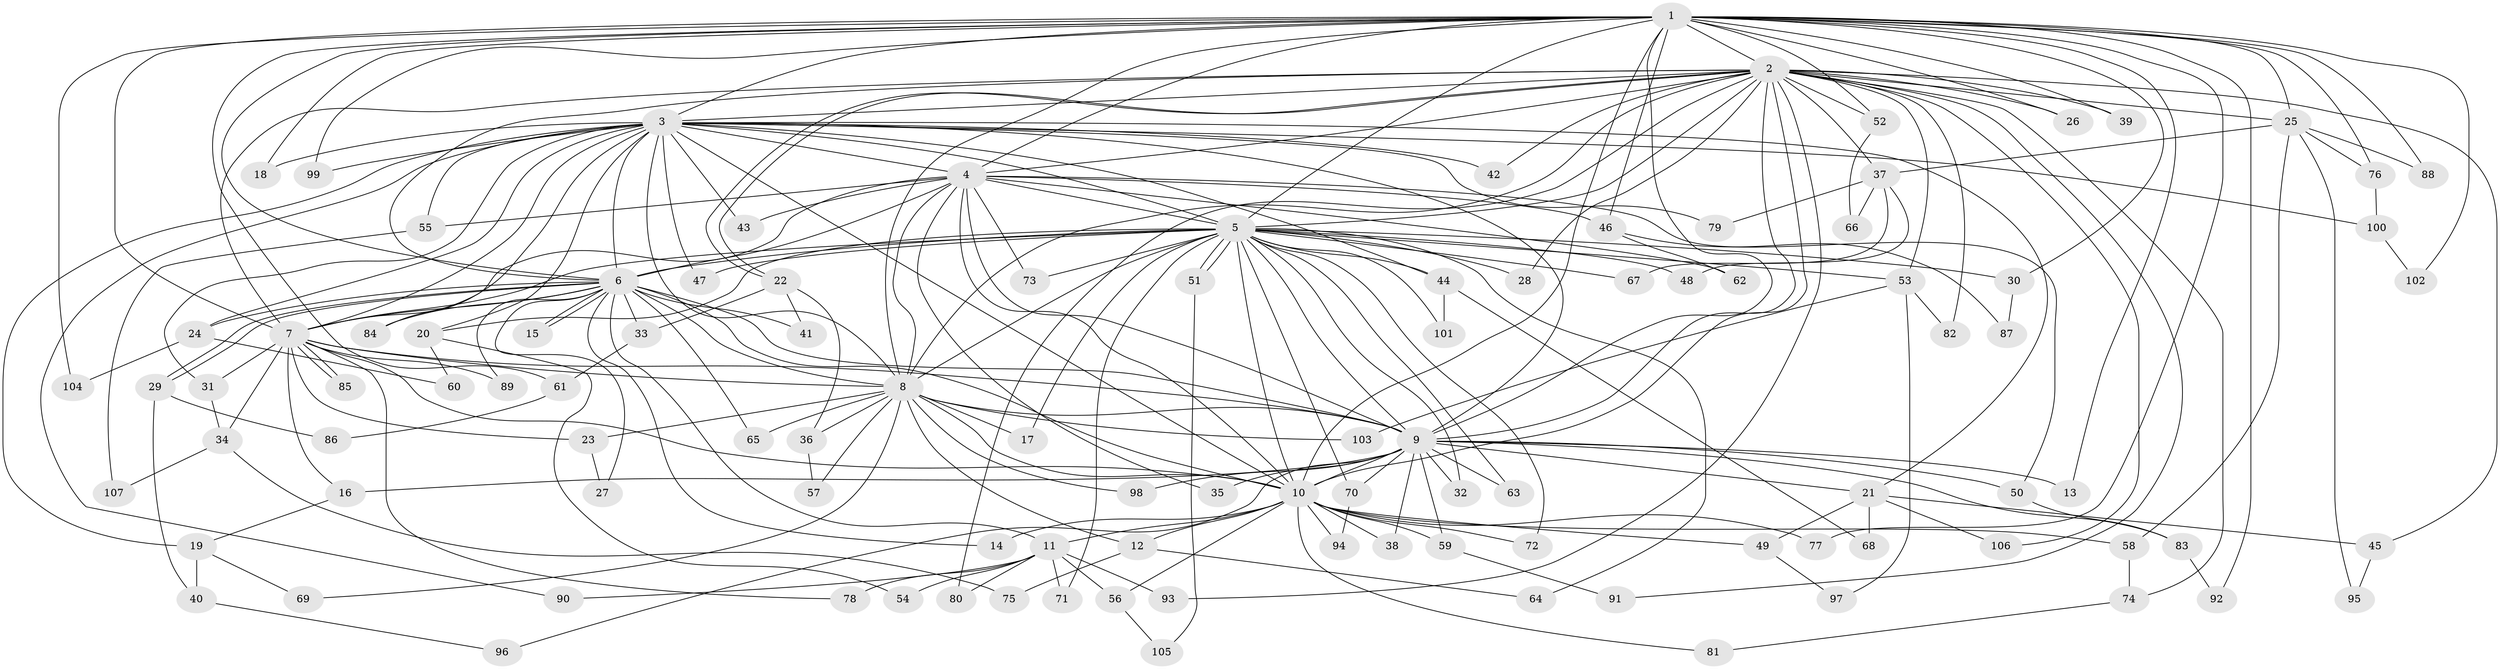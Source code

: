 // coarse degree distribution, {17: 0.023809523809523808, 16: 0.07142857142857142, 19: 0.047619047619047616, 14: 0.047619047619047616, 18: 0.023809523809523808, 8: 0.047619047619047616, 2: 0.38095238095238093, 3: 0.23809523809523808, 5: 0.047619047619047616, 4: 0.047619047619047616, 1: 0.023809523809523808}
// Generated by graph-tools (version 1.1) at 2025/17/03/04/25 18:17:25]
// undirected, 107 vertices, 239 edges
graph export_dot {
graph [start="1"]
  node [color=gray90,style=filled];
  1;
  2;
  3;
  4;
  5;
  6;
  7;
  8;
  9;
  10;
  11;
  12;
  13;
  14;
  15;
  16;
  17;
  18;
  19;
  20;
  21;
  22;
  23;
  24;
  25;
  26;
  27;
  28;
  29;
  30;
  31;
  32;
  33;
  34;
  35;
  36;
  37;
  38;
  39;
  40;
  41;
  42;
  43;
  44;
  45;
  46;
  47;
  48;
  49;
  50;
  51;
  52;
  53;
  54;
  55;
  56;
  57;
  58;
  59;
  60;
  61;
  62;
  63;
  64;
  65;
  66;
  67;
  68;
  69;
  70;
  71;
  72;
  73;
  74;
  75;
  76;
  77;
  78;
  79;
  80;
  81;
  82;
  83;
  84;
  85;
  86;
  87;
  88;
  89;
  90;
  91;
  92;
  93;
  94;
  95;
  96;
  97;
  98;
  99;
  100;
  101;
  102;
  103;
  104;
  105;
  106;
  107;
  1 -- 2;
  1 -- 3;
  1 -- 4;
  1 -- 5;
  1 -- 6;
  1 -- 7;
  1 -- 8;
  1 -- 9;
  1 -- 10;
  1 -- 13;
  1 -- 18;
  1 -- 25;
  1 -- 26;
  1 -- 30;
  1 -- 39;
  1 -- 46;
  1 -- 52;
  1 -- 61;
  1 -- 76;
  1 -- 77;
  1 -- 88;
  1 -- 92;
  1 -- 99;
  1 -- 102;
  1 -- 104;
  2 -- 3;
  2 -- 4;
  2 -- 5;
  2 -- 6;
  2 -- 7;
  2 -- 8;
  2 -- 9;
  2 -- 10;
  2 -- 22;
  2 -- 22;
  2 -- 25;
  2 -- 26;
  2 -- 28;
  2 -- 37;
  2 -- 39;
  2 -- 42;
  2 -- 45;
  2 -- 52;
  2 -- 53;
  2 -- 74;
  2 -- 80;
  2 -- 82;
  2 -- 91;
  2 -- 93;
  2 -- 106;
  3 -- 4;
  3 -- 5;
  3 -- 6;
  3 -- 7;
  3 -- 8;
  3 -- 9;
  3 -- 10;
  3 -- 18;
  3 -- 19;
  3 -- 20;
  3 -- 21;
  3 -- 24;
  3 -- 31;
  3 -- 42;
  3 -- 43;
  3 -- 44;
  3 -- 47;
  3 -- 55;
  3 -- 79;
  3 -- 84;
  3 -- 90;
  3 -- 99;
  3 -- 100;
  4 -- 5;
  4 -- 6;
  4 -- 7;
  4 -- 8;
  4 -- 9;
  4 -- 10;
  4 -- 35;
  4 -- 43;
  4 -- 46;
  4 -- 50;
  4 -- 55;
  4 -- 62;
  4 -- 73;
  5 -- 6;
  5 -- 7;
  5 -- 8;
  5 -- 9;
  5 -- 10;
  5 -- 17;
  5 -- 20;
  5 -- 28;
  5 -- 30;
  5 -- 32;
  5 -- 44;
  5 -- 47;
  5 -- 48;
  5 -- 51;
  5 -- 51;
  5 -- 53;
  5 -- 63;
  5 -- 64;
  5 -- 67;
  5 -- 70;
  5 -- 71;
  5 -- 72;
  5 -- 73;
  5 -- 101;
  6 -- 7;
  6 -- 8;
  6 -- 9;
  6 -- 10;
  6 -- 11;
  6 -- 14;
  6 -- 15;
  6 -- 15;
  6 -- 24;
  6 -- 27;
  6 -- 29;
  6 -- 29;
  6 -- 33;
  6 -- 41;
  6 -- 65;
  6 -- 84;
  6 -- 89;
  7 -- 8;
  7 -- 9;
  7 -- 10;
  7 -- 16;
  7 -- 23;
  7 -- 31;
  7 -- 34;
  7 -- 78;
  7 -- 85;
  7 -- 85;
  7 -- 89;
  8 -- 9;
  8 -- 10;
  8 -- 12;
  8 -- 17;
  8 -- 23;
  8 -- 36;
  8 -- 57;
  8 -- 65;
  8 -- 69;
  8 -- 98;
  8 -- 103;
  9 -- 10;
  9 -- 13;
  9 -- 16;
  9 -- 21;
  9 -- 32;
  9 -- 35;
  9 -- 38;
  9 -- 50;
  9 -- 59;
  9 -- 63;
  9 -- 70;
  9 -- 83;
  9 -- 96;
  9 -- 98;
  10 -- 11;
  10 -- 12;
  10 -- 14;
  10 -- 38;
  10 -- 49;
  10 -- 56;
  10 -- 58;
  10 -- 59;
  10 -- 72;
  10 -- 77;
  10 -- 81;
  10 -- 94;
  11 -- 54;
  11 -- 56;
  11 -- 71;
  11 -- 78;
  11 -- 80;
  11 -- 90;
  11 -- 93;
  12 -- 64;
  12 -- 75;
  16 -- 19;
  19 -- 40;
  19 -- 69;
  20 -- 54;
  20 -- 60;
  21 -- 45;
  21 -- 49;
  21 -- 68;
  21 -- 106;
  22 -- 33;
  22 -- 36;
  22 -- 41;
  23 -- 27;
  24 -- 60;
  24 -- 104;
  25 -- 37;
  25 -- 58;
  25 -- 76;
  25 -- 88;
  25 -- 95;
  29 -- 40;
  29 -- 86;
  30 -- 87;
  31 -- 34;
  33 -- 61;
  34 -- 75;
  34 -- 107;
  36 -- 57;
  37 -- 48;
  37 -- 66;
  37 -- 67;
  37 -- 79;
  40 -- 96;
  44 -- 68;
  44 -- 101;
  45 -- 95;
  46 -- 62;
  46 -- 87;
  49 -- 97;
  50 -- 83;
  51 -- 105;
  52 -- 66;
  53 -- 82;
  53 -- 97;
  53 -- 103;
  55 -- 107;
  56 -- 105;
  58 -- 74;
  59 -- 91;
  61 -- 86;
  70 -- 94;
  74 -- 81;
  76 -- 100;
  83 -- 92;
  100 -- 102;
}
